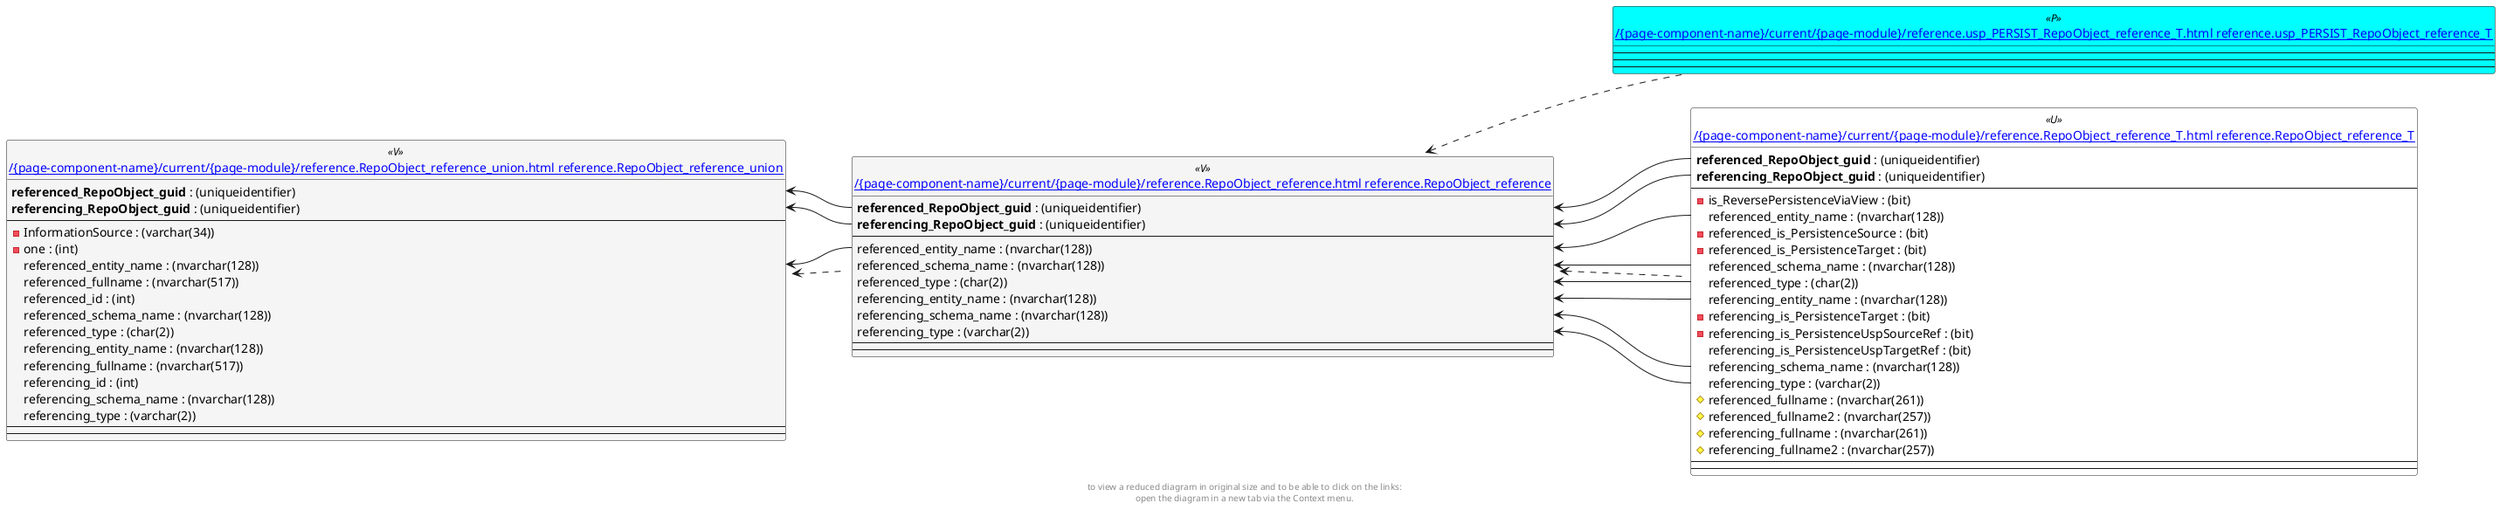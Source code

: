 @startuml
left to right direction
'top to bottom direction
hide circle
'avoide "." issues:
set namespaceSeparator none


skinparam class {
  BackgroundColor White
  BackgroundColor<<FN>> Yellow
  BackgroundColor<<FS>> Yellow
  BackgroundColor<<FT>> LightGray
  BackgroundColor<<IF>> Yellow
  BackgroundColor<<IS>> Yellow
  BackgroundColor<<P>> Aqua
  BackgroundColor<<PC>> Aqua
  BackgroundColor<<SN>> Yellow
  BackgroundColor<<SO>> SlateBlue
  BackgroundColor<<TF>> LightGray
  BackgroundColor<<TR>> Tomato
  BackgroundColor<<U>> White
  BackgroundColor<<V>> WhiteSmoke
  BackgroundColor<<X>> Aqua
}


entity "[[{site-url}/{page-component-name}/current/{page-module}/reference.RepoObject_reference.html reference.RepoObject_reference]]" as reference.RepoObject_reference << V >> {
  **referenced_RepoObject_guid** : (uniqueidentifier)
  **referencing_RepoObject_guid** : (uniqueidentifier)
  --
  referenced_entity_name : (nvarchar(128))
  referenced_schema_name : (nvarchar(128))
  referenced_type : (char(2))
  referencing_entity_name : (nvarchar(128))
  referencing_schema_name : (nvarchar(128))
  referencing_type : (varchar(2))
  --
  --
}

entity "[[{site-url}/{page-component-name}/current/{page-module}/reference.RepoObject_reference_T.html reference.RepoObject_reference_T]]" as reference.RepoObject_reference_T << U >> {
  **referenced_RepoObject_guid** : (uniqueidentifier)
  **referencing_RepoObject_guid** : (uniqueidentifier)
  --
  - is_ReversePersistenceViaView : (bit)
  referenced_entity_name : (nvarchar(128))
  - referenced_is_PersistenceSource : (bit)
  - referenced_is_PersistenceTarget : (bit)
  referenced_schema_name : (nvarchar(128))
  referenced_type : (char(2))
  referencing_entity_name : (nvarchar(128))
  - referencing_is_PersistenceTarget : (bit)
  - referencing_is_PersistenceUspSourceRef : (bit)
  referencing_is_PersistenceUspTargetRef : (bit)
  referencing_schema_name : (nvarchar(128))
  referencing_type : (varchar(2))
  # referenced_fullname : (nvarchar(261))
  # referenced_fullname2 : (nvarchar(257))
  # referencing_fullname : (nvarchar(261))
  # referencing_fullname2 : (nvarchar(257))
  --
  --
}

entity "[[{site-url}/{page-component-name}/current/{page-module}/reference.RepoObject_reference_union.html reference.RepoObject_reference_union]]" as reference.RepoObject_reference_union << V >> {
  **referenced_RepoObject_guid** : (uniqueidentifier)
  **referencing_RepoObject_guid** : (uniqueidentifier)
  --
  - InformationSource : (varchar(34))
  - one : (int)
  referenced_entity_name : (nvarchar(128))
  referenced_fullname : (nvarchar(517))
  referenced_id : (int)
  referenced_schema_name : (nvarchar(128))
  referenced_type : (char(2))
  referencing_entity_name : (nvarchar(128))
  referencing_fullname : (nvarchar(517))
  referencing_id : (int)
  referencing_schema_name : (nvarchar(128))
  referencing_type : (varchar(2))
  --
  --
}

entity "[[{site-url}/{page-component-name}/current/{page-module}/reference.usp_PERSIST_RepoObject_reference_T.html reference.usp_PERSIST_RepoObject_reference_T]]" as reference.usp_PERSIST_RepoObject_reference_T << P >> {
  --
  --
  --
}

reference.RepoObject_reference <.. reference.RepoObject_reference_T
reference.RepoObject_reference <.. reference.usp_PERSIST_RepoObject_reference_T
reference.RepoObject_reference_union <.. reference.RepoObject_reference
reference.RepoObject_reference::referenced_entity_name <-- reference.RepoObject_reference_T::referenced_entity_name
reference.RepoObject_reference::referenced_RepoObject_guid <-- reference.RepoObject_reference_T::referenced_RepoObject_guid
reference.RepoObject_reference::referenced_schema_name <-- reference.RepoObject_reference_T::referenced_schema_name
reference.RepoObject_reference::referenced_type <-- reference.RepoObject_reference_T::referenced_type
reference.RepoObject_reference::referencing_entity_name <-- reference.RepoObject_reference_T::referencing_entity_name
reference.RepoObject_reference::referencing_RepoObject_guid <-- reference.RepoObject_reference_T::referencing_RepoObject_guid
reference.RepoObject_reference::referencing_schema_name <-- reference.RepoObject_reference_T::referencing_schema_name
reference.RepoObject_reference::referencing_type <-- reference.RepoObject_reference_T::referencing_type
reference.RepoObject_reference_union::referenced_entity_name <-- reference.RepoObject_reference::referenced_entity_name
reference.RepoObject_reference_union::referenced_RepoObject_guid <-- reference.RepoObject_reference::referenced_RepoObject_guid
reference.RepoObject_reference_union::referencing_RepoObject_guid <-- reference.RepoObject_reference::referencing_RepoObject_guid
footer
to view a reduced diagram in original size and to be able to click on the links:
open the diagram in a new tab via the Context menu.
end footer

@enduml

